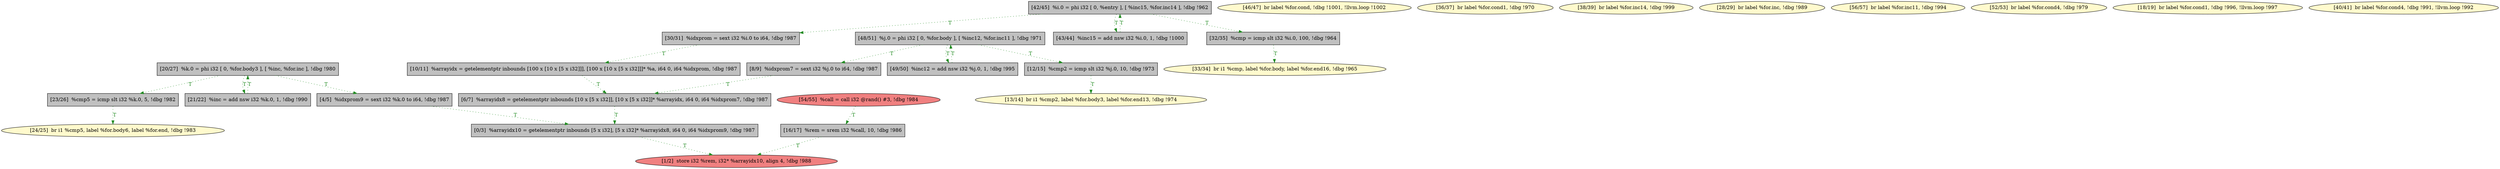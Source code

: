 
digraph G {


node581 [fillcolor=lightcoral,label="[1/2]  store i32 %rem, i32* %arrayidx10, align 4, !dbg !988",shape=ellipse,style=filled ]
node580 [fillcolor=grey,label="[43/44]  %inc15 = add nsw i32 %i.0, 1, !dbg !1000",shape=rectangle,style=filled ]
node586 [fillcolor=lightcoral,label="[54/55]  %call = call i32 @rand() #3, !dbg !984",shape=ellipse,style=filled ]
node579 [fillcolor=lemonchiffon,label="[24/25]  br i1 %cmp5, label %for.body6, label %for.end, !dbg !983",shape=ellipse,style=filled ]
node583 [fillcolor=grey,label="[48/51]  %j.0 = phi i32 [ 0, %for.body ], [ %inc12, %for.inc11 ], !dbg !971",shape=rectangle,style=filled ]
node577 [fillcolor=grey,label="[42/45]  %i.0 = phi i32 [ 0, %entry ], [ %inc15, %for.inc14 ], !dbg !962",shape=rectangle,style=filled ]
node576 [fillcolor=grey,label="[21/22]  %inc = add nsw i32 %k.0, 1, !dbg !990",shape=rectangle,style=filled ]
node582 [fillcolor=lemonchiffon,label="[46/47]  br label %for.cond, !dbg !1001, !llvm.loop !1002",shape=ellipse,style=filled ]
node562 [fillcolor=grey,label="[6/7]  %arrayidx8 = getelementptr inbounds [10 x [5 x i32]], [10 x [5 x i32]]* %arrayidx, i64 0, i64 %idxprom7, !dbg !987",shape=rectangle,style=filled ]
node585 [fillcolor=grey,label="[23/26]  %cmp5 = icmp slt i32 %k.0, 5, !dbg !982",shape=rectangle,style=filled ]
node570 [fillcolor=grey,label="[30/31]  %idxprom = sext i32 %i.0 to i64, !dbg !987",shape=rectangle,style=filled ]
node572 [fillcolor=lemonchiffon,label="[36/37]  br label %for.cond1, !dbg !970",shape=ellipse,style=filled ]
node573 [fillcolor=lemonchiffon,label="[38/39]  br label %for.inc14, !dbg !999",shape=ellipse,style=filled ]
node560 [fillcolor=grey,label="[0/3]  %arrayidx10 = getelementptr inbounds [5 x i32], [5 x i32]* %arrayidx8, i64 0, i64 %idxprom9, !dbg !987",shape=rectangle,style=filled ]
node563 [fillcolor=grey,label="[8/9]  %idxprom7 = sext i32 %j.0 to i64, !dbg !987",shape=rectangle,style=filled ]
node568 [fillcolor=grey,label="[20/27]  %k.0 = phi i32 [ 0, %for.body3 ], [ %inc, %for.inc ], !dbg !980",shape=rectangle,style=filled ]
node578 [fillcolor=lemonchiffon,label="[13/14]  br i1 %cmp2, label %for.body3, label %for.end13, !dbg !974",shape=ellipse,style=filled ]
node565 [fillcolor=grey,label="[12/15]  %cmp2 = icmp slt i32 %j.0, 10, !dbg !973",shape=rectangle,style=filled ]
node561 [fillcolor=grey,label="[4/5]  %idxprom9 = sext i32 %k.0 to i64, !dbg !987",shape=rectangle,style=filled ]
node566 [fillcolor=grey,label="[16/17]  %rem = srem i32 %call, 10, !dbg !986",shape=rectangle,style=filled ]
node569 [fillcolor=lemonchiffon,label="[28/29]  br label %for.inc, !dbg !989",shape=ellipse,style=filled ]
node588 [fillcolor=grey,label="[49/50]  %inc12 = add nsw i32 %j.0, 1, !dbg !995",shape=rectangle,style=filled ]
node587 [fillcolor=lemonchiffon,label="[56/57]  br label %for.inc11, !dbg !994",shape=ellipse,style=filled ]
node571 [fillcolor=grey,label="[32/35]  %cmp = icmp slt i32 %i.0, 100, !dbg !964",shape=rectangle,style=filled ]
node584 [fillcolor=lemonchiffon,label="[52/53]  br label %for.cond4, !dbg !979",shape=ellipse,style=filled ]
node567 [fillcolor=lemonchiffon,label="[18/19]  br label %for.cond1, !dbg !996, !llvm.loop !997",shape=ellipse,style=filled ]
node574 [fillcolor=lemonchiffon,label="[40/41]  br label %for.cond4, !dbg !991, !llvm.loop !992",shape=ellipse,style=filled ]
node564 [fillcolor=grey,label="[10/11]  %arrayidx = getelementptr inbounds [100 x [10 x [5 x i32]]], [100 x [10 x [5 x i32]]]* %a, i64 0, i64 %idxprom, !dbg !987",shape=rectangle,style=filled ]
node575 [fillcolor=lemonchiffon,label="[33/34]  br i1 %cmp, label %for.body, label %for.end16, !dbg !965",shape=ellipse,style=filled ]

node570->node564 [style=dotted,color=forestgreen,label="T",fontcolor=forestgreen ]
node571->node575 [style=dotted,color=forestgreen,label="T",fontcolor=forestgreen ]
node577->node571 [style=dotted,color=forestgreen,label="T",fontcolor=forestgreen ]
node577->node580 [style=dotted,color=forestgreen,label="T",fontcolor=forestgreen ]
node568->node585 [style=dotted,color=forestgreen,label="T",fontcolor=forestgreen ]
node568->node561 [style=dotted,color=forestgreen,label="T",fontcolor=forestgreen ]
node565->node578 [style=dotted,color=forestgreen,label="T",fontcolor=forestgreen ]
node588->node583 [style=dotted,color=forestgreen,label="T",fontcolor=forestgreen ]
node585->node579 [style=dotted,color=forestgreen,label="T",fontcolor=forestgreen ]
node566->node581 [style=dotted,color=forestgreen,label="T",fontcolor=forestgreen ]
node576->node568 [style=dotted,color=forestgreen,label="T",fontcolor=forestgreen ]
node580->node577 [style=dotted,color=forestgreen,label="T",fontcolor=forestgreen ]
node586->node566 [style=dotted,color=forestgreen,label="T",fontcolor=forestgreen ]
node561->node560 [style=dotted,color=forestgreen,label="T",fontcolor=forestgreen ]
node583->node563 [style=dotted,color=forestgreen,label="T",fontcolor=forestgreen ]
node583->node588 [style=dotted,color=forestgreen,label="T",fontcolor=forestgreen ]
node564->node562 [style=dotted,color=forestgreen,label="T",fontcolor=forestgreen ]
node583->node565 [style=dotted,color=forestgreen,label="T",fontcolor=forestgreen ]
node563->node562 [style=dotted,color=forestgreen,label="T",fontcolor=forestgreen ]
node562->node560 [style=dotted,color=forestgreen,label="T",fontcolor=forestgreen ]
node560->node581 [style=dotted,color=forestgreen,label="T",fontcolor=forestgreen ]
node568->node576 [style=dotted,color=forestgreen,label="T",fontcolor=forestgreen ]
node577->node570 [style=dotted,color=forestgreen,label="T",fontcolor=forestgreen ]


}
